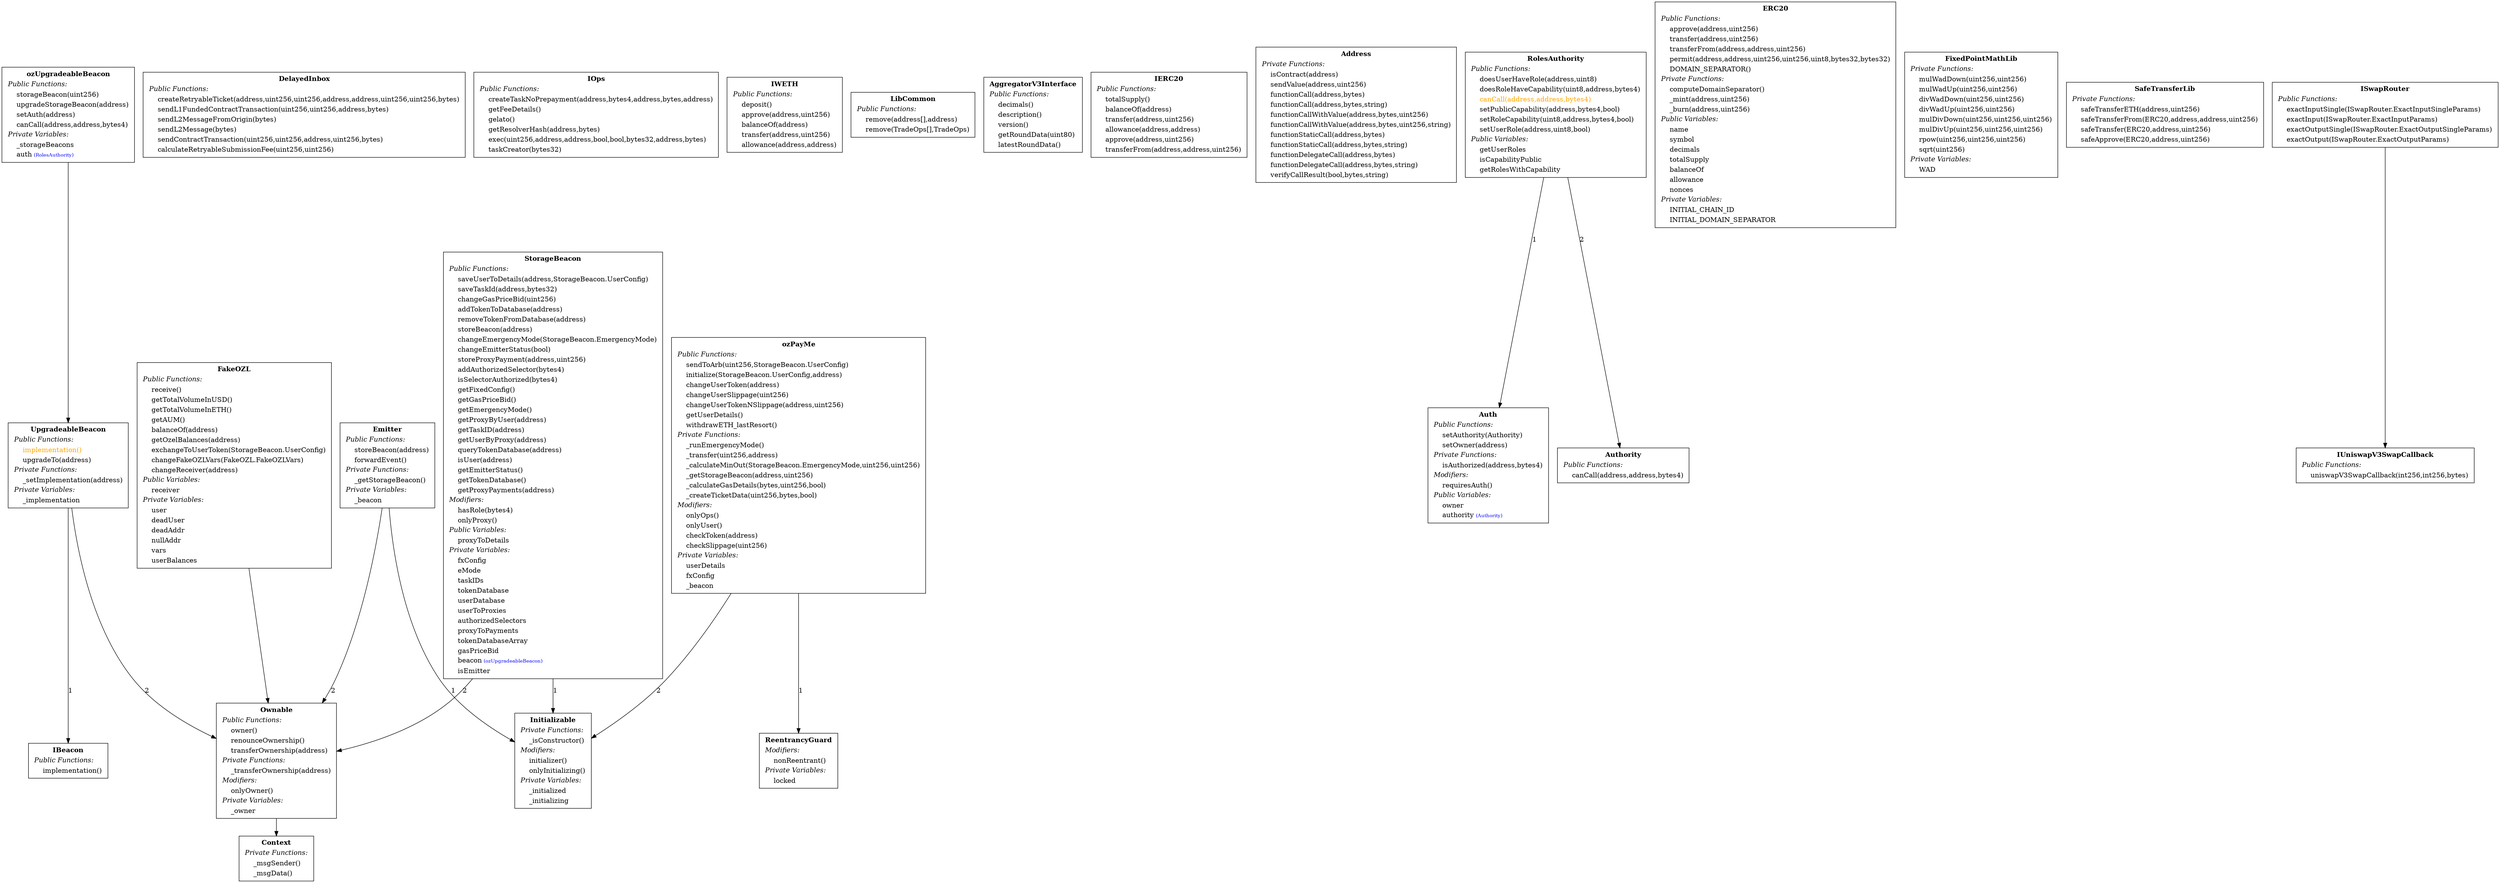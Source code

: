 digraph "" {
Emitter -> Initializable [ label="1" ];
Emitter -> Ownable [ label="2" ];
Emitter[shape="box"label=< <TABLE border="0"><TR><TD align="center"><B>Emitter</B></TD></TR><TR><TD align="left"><I>Public Functions:</I></TD></TR><TR><TD align="left">    storeBeacon(address)</TD></TR><TR><TD align="left">    forwardEvent()</TD></TR><TR><TD align="left"><I>Private Functions:</I></TD></TR><TR><TD align="left">    _getStorageBeacon()</TD></TR><TR><TD align="left"><I>Private Variables:</I></TD></TR><TR><TD align="left">    _beacon</TD></TR></TABLE> >];

FakeOZL -> Ownable;
FakeOZL[shape="box"label=< <TABLE border="0"><TR><TD align="center"><B>FakeOZL</B></TD></TR><TR><TD align="left"><I>Public Functions:</I></TD></TR><TR><TD align="left">    receive()</TD></TR><TR><TD align="left">    getTotalVolumeInUSD()</TD></TR><TR><TD align="left">    getTotalVolumeInETH()</TD></TR><TR><TD align="left">    getAUM()</TD></TR><TR><TD align="left">    balanceOf(address)</TD></TR><TR><TD align="left">    getOzelBalances(address)</TD></TR><TR><TD align="left">    exchangeToUserToken(StorageBeacon.UserConfig)</TD></TR><TR><TD align="left">    changeFakeOZLVars(FakeOZL.FakeOZLVars)</TD></TR><TR><TD align="left">    changeReceiver(address)</TD></TR><TR><TD align="left"><I>Public Variables:</I></TD></TR><TR><TD align="left">    receiver</TD></TR><TR><TD align="left"><I>Private Variables:</I></TD></TR><TR><TD align="left">    user</TD></TR><TR><TD align="left">    deadUser</TD></TR><TR><TD align="left">    deadAddr</TD></TR><TR><TD align="left">    nullAddr</TD></TR><TR><TD align="left">    vars</TD></TR><TR><TD align="left">    userBalances</TD></TR></TABLE> >];

StorageBeacon -> Initializable [ label="1" ];
StorageBeacon -> Ownable [ label="2" ];
StorageBeacon[shape="box"label=< <TABLE border="0"><TR><TD align="center"><B>StorageBeacon</B></TD></TR><TR><TD align="left"><I>Public Functions:</I></TD></TR><TR><TD align="left">    saveUserToDetails(address,StorageBeacon.UserConfig)</TD></TR><TR><TD align="left">    saveTaskId(address,bytes32)</TD></TR><TR><TD align="left">    changeGasPriceBid(uint256)</TD></TR><TR><TD align="left">    addTokenToDatabase(address)</TD></TR><TR><TD align="left">    removeTokenFromDatabase(address)</TD></TR><TR><TD align="left">    storeBeacon(address)</TD></TR><TR><TD align="left">    changeEmergencyMode(StorageBeacon.EmergencyMode)</TD></TR><TR><TD align="left">    changeEmitterStatus(bool)</TD></TR><TR><TD align="left">    storeProxyPayment(address,uint256)</TD></TR><TR><TD align="left">    addAuthorizedSelector(bytes4)</TD></TR><TR><TD align="left">    isSelectorAuthorized(bytes4)</TD></TR><TR><TD align="left">    getFixedConfig()</TD></TR><TR><TD align="left">    getGasPriceBid()</TD></TR><TR><TD align="left">    getEmergencyMode()</TD></TR><TR><TD align="left">    getProxyByUser(address)</TD></TR><TR><TD align="left">    getTaskID(address)</TD></TR><TR><TD align="left">    getUserByProxy(address)</TD></TR><TR><TD align="left">    queryTokenDatabase(address)</TD></TR><TR><TD align="left">    isUser(address)</TD></TR><TR><TD align="left">    getEmitterStatus()</TD></TR><TR><TD align="left">    getTokenDatabase()</TD></TR><TR><TD align="left">    getProxyPayments(address)</TD></TR><TR><TD align="left"><I>Modifiers:</I></TD></TR><TR><TD align="left">    hasRole(bytes4)</TD></TR><TR><TD align="left">    onlyProxy()</TD></TR><TR><TD align="left"><I>Public Variables:</I></TD></TR><TR><TD align="left">    proxyToDetails</TD></TR><TR><TD align="left"><I>Private Variables:</I></TD></TR><TR><TD align="left">    fxConfig</TD></TR><TR><TD align="left">    eMode</TD></TR><TR><TD align="left">    taskIDs</TD></TR><TR><TD align="left">    tokenDatabase</TD></TR><TR><TD align="left">    userDatabase</TD></TR><TR><TD align="left">    userToProxies</TD></TR><TR><TD align="left">    authorizedSelectors</TD></TR><TR><TD align="left">    proxyToPayments</TD></TR><TR><TD align="left">    tokenDatabaseArray</TD></TR><TR><TD align="left">    gasPriceBid</TD></TR><TR><TD align="left">    beacon<font color="blue" POINT-SIZE="10"> (ozUpgradeableBeacon)</font></TD></TR><TR><TD align="left">    isEmitter</TD></TR></TABLE> >];

ozPayMe -> ReentrancyGuard [ label="1" ];
ozPayMe -> Initializable [ label="2" ];
ozPayMe[shape="box"label=< <TABLE border="0"><TR><TD align="center"><B>ozPayMe</B></TD></TR><TR><TD align="left"><I>Public Functions:</I></TD></TR><TR><TD align="left">    sendToArb(uint256,StorageBeacon.UserConfig)</TD></TR><TR><TD align="left">    initialize(StorageBeacon.UserConfig,address)</TD></TR><TR><TD align="left">    changeUserToken(address)</TD></TR><TR><TD align="left">    changeUserSlippage(uint256)</TD></TR><TR><TD align="left">    changeUserTokenNSlippage(address,uint256)</TD></TR><TR><TD align="left">    getUserDetails()</TD></TR><TR><TD align="left">    withdrawETH_lastResort()</TD></TR><TR><TD align="left"><I>Private Functions:</I></TD></TR><TR><TD align="left">    _runEmergencyMode()</TD></TR><TR><TD align="left">    _transfer(uint256,address)</TD></TR><TR><TD align="left">    _calculateMinOut(StorageBeacon.EmergencyMode,uint256,uint256)</TD></TR><TR><TD align="left">    _getStorageBeacon(address,uint256)</TD></TR><TR><TD align="left">    _calculateGasDetails(bytes,uint256,bool)</TD></TR><TR><TD align="left">    _createTicketData(uint256,bytes,bool)</TD></TR><TR><TD align="left"><I>Modifiers:</I></TD></TR><TR><TD align="left">    onlyOps()</TD></TR><TR><TD align="left">    onlyUser()</TD></TR><TR><TD align="left">    checkToken(address)</TD></TR><TR><TD align="left">    checkSlippage(uint256)</TD></TR><TR><TD align="left"><I>Private Variables:</I></TD></TR><TR><TD align="left">    userDetails</TD></TR><TR><TD align="left">    fxConfig</TD></TR><TR><TD align="left">    _beacon</TD></TR></TABLE> >];

ozUpgradeableBeacon -> UpgradeableBeacon;
ozUpgradeableBeacon[shape="box"label=< <TABLE border="0"><TR><TD align="center"><B>ozUpgradeableBeacon</B></TD></TR><TR><TD align="left"><I>Public Functions:</I></TD></TR><TR><TD align="left">    storageBeacon(uint256)</TD></TR><TR><TD align="left">    upgradeStorageBeacon(address)</TD></TR><TR><TD align="left">    setAuth(address)</TD></TR><TR><TD align="left">    canCall(address,address,bytes4)</TD></TR><TR><TD align="left"><I>Private Variables:</I></TD></TR><TR><TD align="left">    _storageBeacons</TD></TR><TR><TD align="left">    auth<font color="blue" POINT-SIZE="10"> (RolesAuthority)</font></TD></TR></TABLE> >];

DelayedInbox[shape="box"label=< <TABLE border="0"><TR><TD align="center"><B>DelayedInbox</B></TD></TR><TR><TD align="left"><I>Public Functions:</I></TD></TR><TR><TD align="left">    createRetryableTicket(address,uint256,uint256,address,address,uint256,uint256,bytes)</TD></TR><TR><TD align="left">    sendL1FundedContractTransaction(uint256,uint256,address,bytes)</TD></TR><TR><TD align="left">    sendL2MessageFromOrigin(bytes)</TD></TR><TR><TD align="left">    sendL2Message(bytes)</TD></TR><TR><TD align="left">    sendContractTransaction(uint256,uint256,address,uint256,bytes)</TD></TR><TR><TD align="left">    calculateRetryableSubmissionFee(uint256,uint256)</TD></TR></TABLE> >];

IOps[shape="box"label=< <TABLE border="0"><TR><TD align="center"><B>IOps</B></TD></TR><TR><TD align="left"><I>Public Functions:</I></TD></TR><TR><TD align="left">    createTaskNoPrepayment(address,bytes4,address,bytes,address)</TD></TR><TR><TD align="left">    getFeeDetails()</TD></TR><TR><TD align="left">    gelato()</TD></TR><TR><TD align="left">    getResolverHash(address,bytes)</TD></TR><TR><TD align="left">    exec(uint256,address,address,bool,bool,bytes32,address,bytes)</TD></TR><TR><TD align="left">    taskCreator(bytes32)</TD></TR></TABLE> >];

IWETH[shape="box"label=< <TABLE border="0"><TR><TD align="center"><B>IWETH</B></TD></TR><TR><TD align="left"><I>Public Functions:</I></TD></TR><TR><TD align="left">    deposit()</TD></TR><TR><TD align="left">    approve(address,uint256)</TD></TR><TR><TD align="left">    balanceOf(address)</TD></TR><TR><TD align="left">    transfer(address,uint256)</TD></TR><TR><TD align="left">    allowance(address,address)</TD></TR></TABLE> >];

LibCommon[shape="box"label=< <TABLE border="0"><TR><TD align="center"><B>LibCommon</B></TD></TR><TR><TD align="left"><I>Public Functions:</I></TD></TR><TR><TD align="left">    remove(address[],address)</TD></TR><TR><TD align="left">    remove(TradeOps[],TradeOps)</TD></TR></TABLE> >];

AggregatorV3Interface[shape="box"label=< <TABLE border="0"><TR><TD align="center"><B>AggregatorV3Interface</B></TD></TR><TR><TD align="left"><I>Public Functions:</I></TD></TR><TR><TD align="left">    decimals()</TD></TR><TR><TD align="left">    description()</TD></TR><TR><TD align="left">    version()</TD></TR><TR><TD align="left">    getRoundData(uint80)</TD></TR><TR><TD align="left">    latestRoundData()</TD></TR></TABLE> >];

Ownable -> Context;
Ownable[shape="box"label=< <TABLE border="0"><TR><TD align="center"><B>Ownable</B></TD></TR><TR><TD align="left"><I>Public Functions:</I></TD></TR><TR><TD align="left">    owner()</TD></TR><TR><TD align="left">    renounceOwnership()</TD></TR><TR><TD align="left">    transferOwnership(address)</TD></TR><TR><TD align="left"><I>Private Functions:</I></TD></TR><TR><TD align="left">    _transferOwnership(address)</TD></TR><TR><TD align="left"><I>Modifiers:</I></TD></TR><TR><TD align="left">    onlyOwner()</TD></TR><TR><TD align="left"><I>Private Variables:</I></TD></TR><TR><TD align="left">    _owner</TD></TR></TABLE> >];

IBeacon[shape="box"label=< <TABLE border="0"><TR><TD align="center"><B>IBeacon</B></TD></TR><TR><TD align="left"><I>Public Functions:</I></TD></TR><TR><TD align="left">    implementation()</TD></TR></TABLE> >];

UpgradeableBeacon -> IBeacon [ label="1" ];
UpgradeableBeacon -> Ownable [ label="2" ];
UpgradeableBeacon[shape="box"label=< <TABLE border="0"><TR><TD align="center"><B>UpgradeableBeacon</B></TD></TR><TR><TD align="left"><I>Public Functions:</I></TD></TR><TR><TD align="left"><font color="#FFA500">    implementation()</font></TD></TR><TR><TD align="left">    upgradeTo(address)</TD></TR><TR><TD align="left"><I>Private Functions:</I></TD></TR><TR><TD align="left">    _setImplementation(address)</TD></TR><TR><TD align="left"><I>Private Variables:</I></TD></TR><TR><TD align="left">    _implementation</TD></TR></TABLE> >];

Initializable[shape="box"label=< <TABLE border="0"><TR><TD align="center"><B>Initializable</B></TD></TR><TR><TD align="left"><I>Private Functions:</I></TD></TR><TR><TD align="left">    _isConstructor()</TD></TR><TR><TD align="left"><I>Modifiers:</I></TD></TR><TR><TD align="left">    initializer()</TD></TR><TR><TD align="left">    onlyInitializing()</TD></TR><TR><TD align="left"><I>Private Variables:</I></TD></TR><TR><TD align="left">    _initialized</TD></TR><TR><TD align="left">    _initializing</TD></TR></TABLE> >];

IERC20[shape="box"label=< <TABLE border="0"><TR><TD align="center"><B>IERC20</B></TD></TR><TR><TD align="left"><I>Public Functions:</I></TD></TR><TR><TD align="left">    totalSupply()</TD></TR><TR><TD align="left">    balanceOf(address)</TD></TR><TR><TD align="left">    transfer(address,uint256)</TD></TR><TR><TD align="left">    allowance(address,address)</TD></TR><TR><TD align="left">    approve(address,uint256)</TD></TR><TR><TD align="left">    transferFrom(address,address,uint256)</TD></TR></TABLE> >];

Address[shape="box"label=< <TABLE border="0"><TR><TD align="center"><B>Address</B></TD></TR><TR><TD align="left"><I>Private Functions:</I></TD></TR><TR><TD align="left">    isContract(address)</TD></TR><TR><TD align="left">    sendValue(address,uint256)</TD></TR><TR><TD align="left">    functionCall(address,bytes)</TD></TR><TR><TD align="left">    functionCall(address,bytes,string)</TD></TR><TR><TD align="left">    functionCallWithValue(address,bytes,uint256)</TD></TR><TR><TD align="left">    functionCallWithValue(address,bytes,uint256,string)</TD></TR><TR><TD align="left">    functionStaticCall(address,bytes)</TD></TR><TR><TD align="left">    functionStaticCall(address,bytes,string)</TD></TR><TR><TD align="left">    functionDelegateCall(address,bytes)</TD></TR><TR><TD align="left">    functionDelegateCall(address,bytes,string)</TD></TR><TR><TD align="left">    verifyCallResult(bool,bytes,string)</TD></TR></TABLE> >];

Context[shape="box"label=< <TABLE border="0"><TR><TD align="center"><B>Context</B></TD></TR><TR><TD align="left"><I>Private Functions:</I></TD></TR><TR><TD align="left">    _msgSender()</TD></TR><TR><TD align="left">    _msgData()</TD></TR></TABLE> >];

Auth[shape="box"label=< <TABLE border="0"><TR><TD align="center"><B>Auth</B></TD></TR><TR><TD align="left"><I>Public Functions:</I></TD></TR><TR><TD align="left">    setAuthority(Authority)</TD></TR><TR><TD align="left">    setOwner(address)</TD></TR><TR><TD align="left"><I>Private Functions:</I></TD></TR><TR><TD align="left">    isAuthorized(address,bytes4)</TD></TR><TR><TD align="left"><I>Modifiers:</I></TD></TR><TR><TD align="left">    requiresAuth()</TD></TR><TR><TD align="left"><I>Public Variables:</I></TD></TR><TR><TD align="left">    owner</TD></TR><TR><TD align="left">    authority<font color="blue" POINT-SIZE="10"> (Authority)</font></TD></TR></TABLE> >];

Authority[shape="box"label=< <TABLE border="0"><TR><TD align="center"><B>Authority</B></TD></TR><TR><TD align="left"><I>Public Functions:</I></TD></TR><TR><TD align="left">    canCall(address,address,bytes4)</TD></TR></TABLE> >];

RolesAuthority -> Auth [ label="1" ];
RolesAuthority -> Authority [ label="2" ];
RolesAuthority[shape="box"label=< <TABLE border="0"><TR><TD align="center"><B>RolesAuthority</B></TD></TR><TR><TD align="left"><I>Public Functions:</I></TD></TR><TR><TD align="left">    doesUserHaveRole(address,uint8)</TD></TR><TR><TD align="left">    doesRoleHaveCapability(uint8,address,bytes4)</TD></TR><TR><TD align="left"><font color="#FFA500">    canCall(address,address,bytes4)</font></TD></TR><TR><TD align="left">    setPublicCapability(address,bytes4,bool)</TD></TR><TR><TD align="left">    setRoleCapability(uint8,address,bytes4,bool)</TD></TR><TR><TD align="left">    setUserRole(address,uint8,bool)</TD></TR><TR><TD align="left"><I>Public Variables:</I></TD></TR><TR><TD align="left">    getUserRoles</TD></TR><TR><TD align="left">    isCapabilityPublic</TD></TR><TR><TD align="left">    getRolesWithCapability</TD></TR></TABLE> >];

ERC20[shape="box"label=< <TABLE border="0"><TR><TD align="center"><B>ERC20</B></TD></TR><TR><TD align="left"><I>Public Functions:</I></TD></TR><TR><TD align="left">    approve(address,uint256)</TD></TR><TR><TD align="left">    transfer(address,uint256)</TD></TR><TR><TD align="left">    transferFrom(address,address,uint256)</TD></TR><TR><TD align="left">    permit(address,address,uint256,uint256,uint8,bytes32,bytes32)</TD></TR><TR><TD align="left">    DOMAIN_SEPARATOR()</TD></TR><TR><TD align="left"><I>Private Functions:</I></TD></TR><TR><TD align="left">    computeDomainSeparator()</TD></TR><TR><TD align="left">    _mint(address,uint256)</TD></TR><TR><TD align="left">    _burn(address,uint256)</TD></TR><TR><TD align="left"><I>Public Variables:</I></TD></TR><TR><TD align="left">    name</TD></TR><TR><TD align="left">    symbol</TD></TR><TR><TD align="left">    decimals</TD></TR><TR><TD align="left">    totalSupply</TD></TR><TR><TD align="left">    balanceOf</TD></TR><TR><TD align="left">    allowance</TD></TR><TR><TD align="left">    nonces</TD></TR><TR><TD align="left"><I>Private Variables:</I></TD></TR><TR><TD align="left">    INITIAL_CHAIN_ID</TD></TR><TR><TD align="left">    INITIAL_DOMAIN_SEPARATOR</TD></TR></TABLE> >];

FixedPointMathLib[shape="box"label=< <TABLE border="0"><TR><TD align="center"><B>FixedPointMathLib</B></TD></TR><TR><TD align="left"><I>Private Functions:</I></TD></TR><TR><TD align="left">    mulWadDown(uint256,uint256)</TD></TR><TR><TD align="left">    mulWadUp(uint256,uint256)</TD></TR><TR><TD align="left">    divWadDown(uint256,uint256)</TD></TR><TR><TD align="left">    divWadUp(uint256,uint256)</TD></TR><TR><TD align="left">    mulDivDown(uint256,uint256,uint256)</TD></TR><TR><TD align="left">    mulDivUp(uint256,uint256,uint256)</TD></TR><TR><TD align="left">    rpow(uint256,uint256,uint256)</TD></TR><TR><TD align="left">    sqrt(uint256)</TD></TR><TR><TD align="left"><I>Private Variables:</I></TD></TR><TR><TD align="left">    WAD</TD></TR></TABLE> >];

ReentrancyGuard[shape="box"label=< <TABLE border="0"><TR><TD align="center"><B>ReentrancyGuard</B></TD></TR><TR><TD align="left"><I>Modifiers:</I></TD></TR><TR><TD align="left">    nonReentrant()</TD></TR><TR><TD align="left"><I>Private Variables:</I></TD></TR><TR><TD align="left">    locked</TD></TR></TABLE> >];

SafeTransferLib[shape="box"label=< <TABLE border="0"><TR><TD align="center"><B>SafeTransferLib</B></TD></TR><TR><TD align="left"><I>Private Functions:</I></TD></TR><TR><TD align="left">    safeTransferETH(address,uint256)</TD></TR><TR><TD align="left">    safeTransferFrom(ERC20,address,address,uint256)</TD></TR><TR><TD align="left">    safeTransfer(ERC20,address,uint256)</TD></TR><TR><TD align="left">    safeApprove(ERC20,address,uint256)</TD></TR></TABLE> >];

IUniswapV3SwapCallback[shape="box"label=< <TABLE border="0"><TR><TD align="center"><B>IUniswapV3SwapCallback</B></TD></TR><TR><TD align="left"><I>Public Functions:</I></TD></TR><TR><TD align="left">    uniswapV3SwapCallback(int256,int256,bytes)</TD></TR></TABLE> >];

ISwapRouter -> IUniswapV3SwapCallback;
ISwapRouter[shape="box"label=< <TABLE border="0"><TR><TD align="center"><B>ISwapRouter</B></TD></TR><TR><TD align="left"><I>Public Functions:</I></TD></TR><TR><TD align="left">    exactInputSingle(ISwapRouter.ExactInputSingleParams)</TD></TR><TR><TD align="left">    exactInput(ISwapRouter.ExactInputParams)</TD></TR><TR><TD align="left">    exactOutputSingle(ISwapRouter.ExactOutputSingleParams)</TD></TR><TR><TD align="left">    exactOutput(ISwapRouter.ExactOutputParams)</TD></TR></TABLE> >];

}